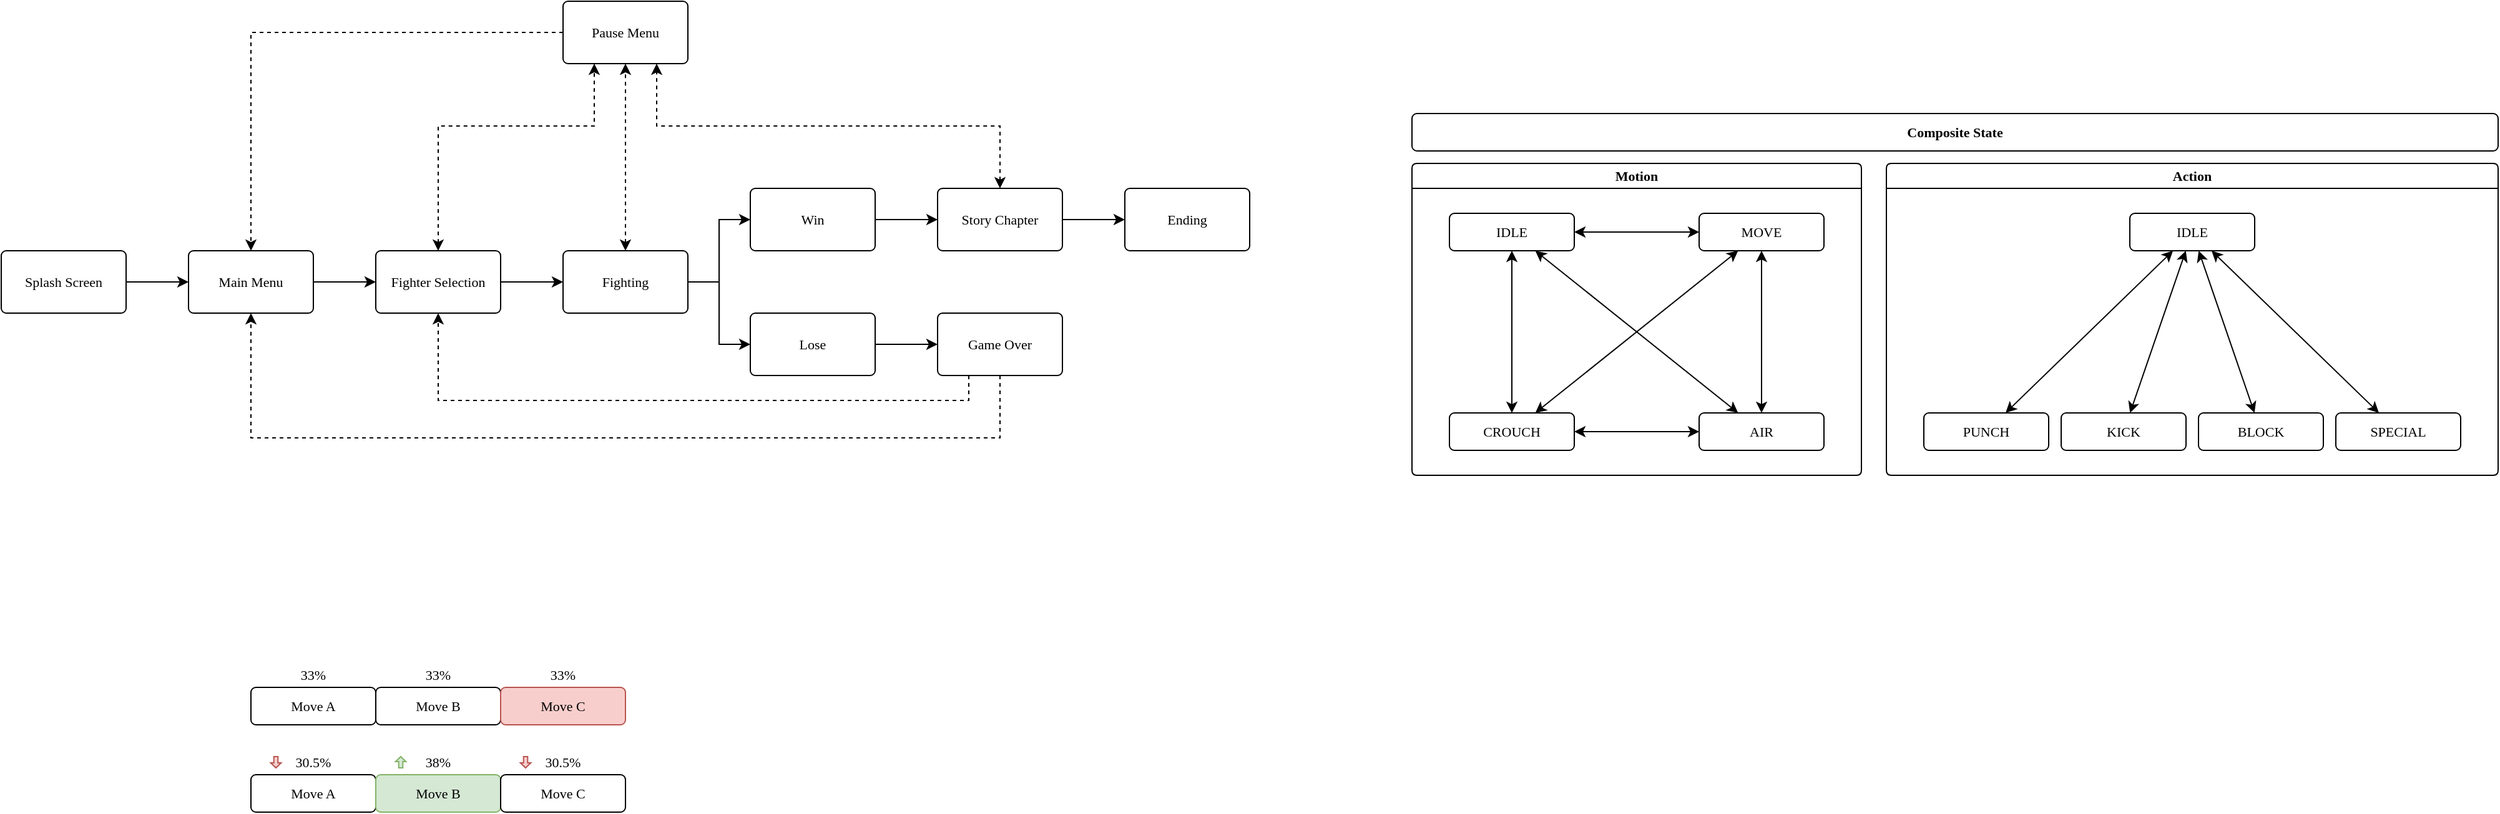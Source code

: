 <mxfile version="21.2.8" type="device" pages="2">
  <diagram name="Page-1" id="CTBWYjkH9Abmqp7yMKpI">
    <mxGraphModel dx="811" dy="480" grid="1" gridSize="10" guides="1" tooltips="1" connect="1" arrows="1" fold="1" page="0" pageScale="1" pageWidth="850" pageHeight="1100" math="0" shadow="0">
      <root>
        <mxCell id="0" />
        <mxCell id="1" parent="0" />
        <mxCell id="NXmBGqLFteDkFApl2UT1-11" value="" style="edgeStyle=orthogonalEdgeStyle;rounded=0;orthogonalLoop=1;jettySize=auto;html=1;" parent="1" source="NXmBGqLFteDkFApl2UT1-1" target="NXmBGqLFteDkFApl2UT1-2" edge="1">
          <mxGeometry relative="1" as="geometry" />
        </mxCell>
        <mxCell id="NXmBGqLFteDkFApl2UT1-1" value="Splash Screen" style="rounded=1;whiteSpace=wrap;html=1;fontFamily=Montserrat;fontSize=11;fontColor=default;absoluteArcSize=1;arcSize=8;fontSource=https%3A%2F%2Ffonts.googleapis.com%2Fcss%3Ffamily%3DMontserrat;" parent="1" vertex="1">
          <mxGeometry x="150" y="250" width="100" height="50" as="geometry" />
        </mxCell>
        <mxCell id="NXmBGqLFteDkFApl2UT1-12" value="" style="edgeStyle=orthogonalEdgeStyle;rounded=0;orthogonalLoop=1;jettySize=auto;html=1;" parent="1" source="NXmBGqLFteDkFApl2UT1-2" target="NXmBGqLFteDkFApl2UT1-3" edge="1">
          <mxGeometry relative="1" as="geometry" />
        </mxCell>
        <mxCell id="NXmBGqLFteDkFApl2UT1-2" value="Main Menu" style="rounded=1;whiteSpace=wrap;html=1;fontFamily=Montserrat;fontSize=11;fontColor=default;absoluteArcSize=1;arcSize=8;fontSource=https%3A%2F%2Ffonts.googleapis.com%2Fcss%3Ffamily%3DMontserrat;" parent="1" vertex="1">
          <mxGeometry x="300" y="250" width="100" height="50" as="geometry" />
        </mxCell>
        <mxCell id="NXmBGqLFteDkFApl2UT1-13" value="" style="edgeStyle=orthogonalEdgeStyle;rounded=0;orthogonalLoop=1;jettySize=auto;html=1;" parent="1" source="NXmBGqLFteDkFApl2UT1-3" target="NXmBGqLFteDkFApl2UT1-4" edge="1">
          <mxGeometry relative="1" as="geometry" />
        </mxCell>
        <mxCell id="NXmBGqLFteDkFApl2UT1-21" style="edgeStyle=orthogonalEdgeStyle;rounded=0;orthogonalLoop=1;jettySize=auto;html=1;exitX=0.5;exitY=0;exitDx=0;exitDy=0;startArrow=classic;startFill=1;dashed=1;entryX=0.25;entryY=1;entryDx=0;entryDy=0;" parent="1" source="NXmBGqLFteDkFApl2UT1-3" target="NXmBGqLFteDkFApl2UT1-10" edge="1">
          <mxGeometry relative="1" as="geometry">
            <Array as="points">
              <mxPoint x="500" y="150" />
              <mxPoint x="625" y="150" />
            </Array>
          </mxGeometry>
        </mxCell>
        <mxCell id="NXmBGqLFteDkFApl2UT1-3" value="Fighter Selection" style="rounded=1;whiteSpace=wrap;html=1;fontFamily=Montserrat;fontSize=11;fontColor=default;absoluteArcSize=1;arcSize=8;fontSource=https%3A%2F%2Ffonts.googleapis.com%2Fcss%3Ffamily%3DMontserrat;" parent="1" vertex="1">
          <mxGeometry x="450" y="250" width="100" height="50" as="geometry" />
        </mxCell>
        <mxCell id="NXmBGqLFteDkFApl2UT1-14" style="edgeStyle=orthogonalEdgeStyle;rounded=0;orthogonalLoop=1;jettySize=auto;html=1;" parent="1" source="NXmBGqLFteDkFApl2UT1-4" target="NXmBGqLFteDkFApl2UT1-5" edge="1">
          <mxGeometry relative="1" as="geometry" />
        </mxCell>
        <mxCell id="NXmBGqLFteDkFApl2UT1-15" style="edgeStyle=orthogonalEdgeStyle;rounded=0;orthogonalLoop=1;jettySize=auto;html=1;" parent="1" source="NXmBGqLFteDkFApl2UT1-4" target="NXmBGqLFteDkFApl2UT1-6" edge="1">
          <mxGeometry relative="1" as="geometry" />
        </mxCell>
        <mxCell id="NXmBGqLFteDkFApl2UT1-20" style="edgeStyle=orthogonalEdgeStyle;rounded=0;orthogonalLoop=1;jettySize=auto;html=1;startArrow=classic;startFill=1;dashed=1;" parent="1" source="NXmBGqLFteDkFApl2UT1-4" target="NXmBGqLFteDkFApl2UT1-10" edge="1">
          <mxGeometry relative="1" as="geometry" />
        </mxCell>
        <mxCell id="NXmBGqLFteDkFApl2UT1-4" value="Fighting" style="rounded=1;whiteSpace=wrap;html=1;fontFamily=Montserrat;fontSize=11;fontColor=default;absoluteArcSize=1;arcSize=8;fontSource=https%3A%2F%2Ffonts.googleapis.com%2Fcss%3Ffamily%3DMontserrat;" parent="1" vertex="1">
          <mxGeometry x="600" y="250" width="100" height="50" as="geometry" />
        </mxCell>
        <mxCell id="NXmBGqLFteDkFApl2UT1-16" style="edgeStyle=orthogonalEdgeStyle;rounded=0;orthogonalLoop=1;jettySize=auto;html=1;" parent="1" source="NXmBGqLFteDkFApl2UT1-5" target="NXmBGqLFteDkFApl2UT1-7" edge="1">
          <mxGeometry relative="1" as="geometry" />
        </mxCell>
        <mxCell id="NXmBGqLFteDkFApl2UT1-5" value="Win" style="rounded=1;whiteSpace=wrap;html=1;fontFamily=Montserrat;fontSize=11;fontColor=default;absoluteArcSize=1;arcSize=8;fontSource=https%3A%2F%2Ffonts.googleapis.com%2Fcss%3Ffamily%3DMontserrat;" parent="1" vertex="1">
          <mxGeometry x="750" y="200" width="100" height="50" as="geometry" />
        </mxCell>
        <mxCell id="NXmBGqLFteDkFApl2UT1-17" value="" style="edgeStyle=orthogonalEdgeStyle;rounded=0;orthogonalLoop=1;jettySize=auto;html=1;" parent="1" source="NXmBGqLFteDkFApl2UT1-6" target="NXmBGqLFteDkFApl2UT1-8" edge="1">
          <mxGeometry relative="1" as="geometry" />
        </mxCell>
        <mxCell id="NXmBGqLFteDkFApl2UT1-6" value="Lose" style="rounded=1;whiteSpace=wrap;html=1;fontFamily=Montserrat;fontSize=11;fontColor=default;absoluteArcSize=1;arcSize=8;fontSource=https%3A%2F%2Ffonts.googleapis.com%2Fcss%3Ffamily%3DMontserrat;" parent="1" vertex="1">
          <mxGeometry x="750" y="300" width="100" height="50" as="geometry" />
        </mxCell>
        <mxCell id="NXmBGqLFteDkFApl2UT1-18" value="" style="edgeStyle=orthogonalEdgeStyle;rounded=0;orthogonalLoop=1;jettySize=auto;html=1;" parent="1" source="NXmBGqLFteDkFApl2UT1-7" target="NXmBGqLFteDkFApl2UT1-9" edge="1">
          <mxGeometry relative="1" as="geometry" />
        </mxCell>
        <mxCell id="NXmBGqLFteDkFApl2UT1-19" style="edgeStyle=orthogonalEdgeStyle;rounded=0;orthogonalLoop=1;jettySize=auto;html=1;exitX=0.5;exitY=0;exitDx=0;exitDy=0;startArrow=classic;startFill=1;dashed=1;entryX=0.75;entryY=1;entryDx=0;entryDy=0;" parent="1" source="NXmBGqLFteDkFApl2UT1-7" target="NXmBGqLFteDkFApl2UT1-10" edge="1">
          <mxGeometry relative="1" as="geometry" />
        </mxCell>
        <mxCell id="NXmBGqLFteDkFApl2UT1-7" value="Story Chapter" style="rounded=1;whiteSpace=wrap;html=1;fontFamily=Montserrat;fontSize=11;fontColor=default;absoluteArcSize=1;arcSize=8;fontSource=https%3A%2F%2Ffonts.googleapis.com%2Fcss%3Ffamily%3DMontserrat;" parent="1" vertex="1">
          <mxGeometry x="900" y="200" width="100" height="50" as="geometry" />
        </mxCell>
        <mxCell id="NXmBGqLFteDkFApl2UT1-23" style="edgeStyle=orthogonalEdgeStyle;rounded=0;orthogonalLoop=1;jettySize=auto;html=1;entryX=0.5;entryY=1;entryDx=0;entryDy=0;dashed=1;" parent="1" source="NXmBGqLFteDkFApl2UT1-8" target="NXmBGqLFteDkFApl2UT1-2" edge="1">
          <mxGeometry relative="1" as="geometry">
            <Array as="points">
              <mxPoint x="950" y="400" />
              <mxPoint x="350" y="400" />
            </Array>
          </mxGeometry>
        </mxCell>
        <mxCell id="NXmBGqLFteDkFApl2UT1-24" style="edgeStyle=orthogonalEdgeStyle;rounded=0;orthogonalLoop=1;jettySize=auto;html=1;entryX=0.5;entryY=1;entryDx=0;entryDy=0;exitX=0.25;exitY=1;exitDx=0;exitDy=0;dashed=1;" parent="1" source="NXmBGqLFteDkFApl2UT1-8" target="NXmBGqLFteDkFApl2UT1-3" edge="1">
          <mxGeometry relative="1" as="geometry" />
        </mxCell>
        <mxCell id="NXmBGqLFteDkFApl2UT1-8" value="Game Over" style="rounded=1;whiteSpace=wrap;html=1;fontFamily=Montserrat;fontSize=11;fontColor=default;absoluteArcSize=1;arcSize=8;fontSource=https%3A%2F%2Ffonts.googleapis.com%2Fcss%3Ffamily%3DMontserrat;" parent="1" vertex="1">
          <mxGeometry x="900" y="300" width="100" height="50" as="geometry" />
        </mxCell>
        <mxCell id="NXmBGqLFteDkFApl2UT1-9" value="Ending" style="rounded=1;whiteSpace=wrap;html=1;fontFamily=Montserrat;fontSize=11;fontColor=default;absoluteArcSize=1;arcSize=8;fontSource=https%3A%2F%2Ffonts.googleapis.com%2Fcss%3Ffamily%3DMontserrat;" parent="1" vertex="1">
          <mxGeometry x="1050" y="200" width="100" height="50" as="geometry" />
        </mxCell>
        <mxCell id="NXmBGqLFteDkFApl2UT1-22" style="edgeStyle=orthogonalEdgeStyle;rounded=0;orthogonalLoop=1;jettySize=auto;html=1;dashed=1;" parent="1" source="NXmBGqLFteDkFApl2UT1-10" target="NXmBGqLFteDkFApl2UT1-2" edge="1">
          <mxGeometry relative="1" as="geometry" />
        </mxCell>
        <mxCell id="NXmBGqLFteDkFApl2UT1-10" value="Pause Menu" style="rounded=1;whiteSpace=wrap;html=1;fontFamily=Montserrat;fontSize=11;fontColor=default;absoluteArcSize=1;arcSize=8;fontSource=https%3A%2F%2Ffonts.googleapis.com%2Fcss%3Ffamily%3DMontserrat;" parent="1" vertex="1">
          <mxGeometry x="600" y="50" width="100" height="50" as="geometry" />
        </mxCell>
        <mxCell id="NXmBGqLFteDkFApl2UT1-39" value="Move A" style="rounded=1;whiteSpace=wrap;html=1;fontFamily=Montserrat;fontSize=11;fontColor=default;absoluteArcSize=1;arcSize=8;fontSource=https%3A%2F%2Ffonts.googleapis.com%2Fcss%3Ffamily%3DMontserrat;" parent="1" vertex="1">
          <mxGeometry x="350" y="600" width="100" height="30" as="geometry" />
        </mxCell>
        <mxCell id="NXmBGqLFteDkFApl2UT1-40" value="Move B" style="rounded=1;whiteSpace=wrap;html=1;fontFamily=Montserrat;fontSize=11;fontColor=default;absoluteArcSize=1;arcSize=8;fontSource=https%3A%2F%2Ffonts.googleapis.com%2Fcss%3Ffamily%3DMontserrat;" parent="1" vertex="1">
          <mxGeometry x="450" y="600" width="100" height="30" as="geometry" />
        </mxCell>
        <mxCell id="NXmBGqLFteDkFApl2UT1-41" value="Move C" style="rounded=1;whiteSpace=wrap;html=1;fontFamily=Montserrat;fontSize=11;absoluteArcSize=1;arcSize=8;fontSource=https%3A%2F%2Ffonts.googleapis.com%2Fcss%3Ffamily%3DMontserrat;fillColor=#f8cecc;strokeColor=#b85450;" parent="1" vertex="1">
          <mxGeometry x="550" y="600" width="100" height="30" as="geometry" />
        </mxCell>
        <mxCell id="NXmBGqLFteDkFApl2UT1-43" value="33%" style="rounded=1;whiteSpace=wrap;html=1;fontFamily=Montserrat;fontSize=11;fontColor=default;absoluteArcSize=1;arcSize=8;fontSource=https%3A%2F%2Ffonts.googleapis.com%2Fcss%3Ffamily%3DMontserrat;strokeColor=none;fillColor=none;" parent="1" vertex="1">
          <mxGeometry x="370" y="580" width="60" height="20" as="geometry" />
        </mxCell>
        <mxCell id="NXmBGqLFteDkFApl2UT1-44" value="33%" style="rounded=1;whiteSpace=wrap;html=1;fontFamily=Montserrat;fontSize=11;fontColor=default;absoluteArcSize=1;arcSize=8;fontSource=https%3A%2F%2Ffonts.googleapis.com%2Fcss%3Ffamily%3DMontserrat;strokeColor=none;fillColor=none;" parent="1" vertex="1">
          <mxGeometry x="470" y="580" width="60" height="20" as="geometry" />
        </mxCell>
        <mxCell id="NXmBGqLFteDkFApl2UT1-45" value="33%" style="rounded=1;whiteSpace=wrap;html=1;fontFamily=Montserrat;fontSize=11;fontColor=default;absoluteArcSize=1;arcSize=8;fontSource=https%3A%2F%2Ffonts.googleapis.com%2Fcss%3Ffamily%3DMontserrat;strokeColor=none;fillColor=none;" parent="1" vertex="1">
          <mxGeometry x="570" y="580" width="60" height="20" as="geometry" />
        </mxCell>
        <mxCell id="NXmBGqLFteDkFApl2UT1-46" value="Move A" style="rounded=1;whiteSpace=wrap;html=1;fontFamily=Montserrat;fontSize=11;fontColor=default;absoluteArcSize=1;arcSize=8;fontSource=https%3A%2F%2Ffonts.googleapis.com%2Fcss%3Ffamily%3DMontserrat;" parent="1" vertex="1">
          <mxGeometry x="350" y="670" width="100" height="30" as="geometry" />
        </mxCell>
        <mxCell id="NXmBGqLFteDkFApl2UT1-47" value="Move B" style="rounded=1;whiteSpace=wrap;html=1;fontFamily=Montserrat;fontSize=11;absoluteArcSize=1;arcSize=8;fontSource=https%3A%2F%2Ffonts.googleapis.com%2Fcss%3Ffamily%3DMontserrat;fillColor=#d5e8d4;strokeColor=#82b366;" parent="1" vertex="1">
          <mxGeometry x="450" y="670" width="100" height="30" as="geometry" />
        </mxCell>
        <mxCell id="NXmBGqLFteDkFApl2UT1-48" value="Move C" style="rounded=1;whiteSpace=wrap;html=1;fontFamily=Montserrat;fontSize=11;fontColor=default;absoluteArcSize=1;arcSize=8;fontSource=https%3A%2F%2Ffonts.googleapis.com%2Fcss%3Ffamily%3DMontserrat;" parent="1" vertex="1">
          <mxGeometry x="550" y="670" width="100" height="30" as="geometry" />
        </mxCell>
        <mxCell id="NXmBGqLFteDkFApl2UT1-49" value="30.5%" style="rounded=1;whiteSpace=wrap;html=1;fontFamily=Montserrat;fontSize=11;fontColor=default;absoluteArcSize=1;arcSize=8;fontSource=https%3A%2F%2Ffonts.googleapis.com%2Fcss%3Ffamily%3DMontserrat;strokeColor=none;fillColor=none;" parent="1" vertex="1">
          <mxGeometry x="380" y="650" width="40" height="20" as="geometry" />
        </mxCell>
        <mxCell id="NXmBGqLFteDkFApl2UT1-50" value="38%" style="rounded=1;whiteSpace=wrap;html=1;fontFamily=Montserrat;fontSize=11;fontColor=default;absoluteArcSize=1;arcSize=8;fontSource=https%3A%2F%2Ffonts.googleapis.com%2Fcss%3Ffamily%3DMontserrat;strokeColor=none;fillColor=none;" parent="1" vertex="1">
          <mxGeometry x="480" y="650" width="40" height="20" as="geometry" />
        </mxCell>
        <mxCell id="NXmBGqLFteDkFApl2UT1-51" value="30.5%" style="rounded=1;whiteSpace=wrap;html=1;fontFamily=Montserrat;fontSize=11;fontColor=default;absoluteArcSize=1;arcSize=8;fontSource=https%3A%2F%2Ffonts.googleapis.com%2Fcss%3Ffamily%3DMontserrat;strokeColor=none;fillColor=none;" parent="1" vertex="1">
          <mxGeometry x="580" y="650" width="40" height="20" as="geometry" />
        </mxCell>
        <mxCell id="NXmBGqLFteDkFApl2UT1-52" value="" style="shape=flexArrow;endArrow=classic;html=1;rounded=0;width=3.302;endSize=1.003;endWidth=4.004;fillColor=#f8cecc;strokeColor=#b85450;" parent="1" edge="1">
          <mxGeometry width="50" height="50" relative="1" as="geometry">
            <mxPoint x="370" y="655" as="sourcePoint" />
            <mxPoint x="370" y="665" as="targetPoint" />
          </mxGeometry>
        </mxCell>
        <mxCell id="NXmBGqLFteDkFApl2UT1-53" value="" style="shape=flexArrow;endArrow=classic;html=1;rounded=0;width=3.302;endSize=1.003;endWidth=4.004;fillColor=#d5e8d4;strokeColor=#82b366;" parent="1" edge="1">
          <mxGeometry width="50" height="50" relative="1" as="geometry">
            <mxPoint x="470" y="665" as="sourcePoint" />
            <mxPoint x="470" y="655" as="targetPoint" />
          </mxGeometry>
        </mxCell>
        <mxCell id="NXmBGqLFteDkFApl2UT1-54" value="" style="shape=flexArrow;endArrow=classic;html=1;rounded=0;width=3.302;endSize=1.003;endWidth=4.004;fillColor=#f8cecc;strokeColor=#b85450;" parent="1" edge="1">
          <mxGeometry width="50" height="50" relative="1" as="geometry">
            <mxPoint x="570" y="655" as="sourcePoint" />
            <mxPoint x="570" y="665" as="targetPoint" />
          </mxGeometry>
        </mxCell>
        <mxCell id="tE8vWqeYcLN2fXK-cDMw-11" value="Motion" style="swimlane;whiteSpace=wrap;html=1;fontFamily=Montserrat;fontSize=11;rounded=1;absoluteArcSize=1;arcSize=8;fontSource=https%3A%2F%2Ffonts.googleapis.com%2Fcss%3Ffamily%3DMontserrat;collapsible=0;startSize=20;fontColor=default;" parent="1" vertex="1">
          <mxGeometry x="1280" y="180" width="360" height="250" as="geometry" />
        </mxCell>
        <mxCell id="tE8vWqeYcLN2fXK-cDMw-19" style="edgeStyle=none;shape=connector;rounded=0;orthogonalLoop=1;jettySize=auto;html=1;labelBackgroundColor=default;strokeColor=default;fontFamily=Helvetica;fontSize=11;fontColor=default;endArrow=classic;startArrow=classic;startFill=1;" parent="tE8vWqeYcLN2fXK-cDMw-11" source="tE8vWqeYcLN2fXK-cDMw-1" target="tE8vWqeYcLN2fXK-cDMw-18" edge="1">
          <mxGeometry relative="1" as="geometry" />
        </mxCell>
        <mxCell id="tE8vWqeYcLN2fXK-cDMw-1" value="IDLE" style="rounded=1;whiteSpace=wrap;html=1;fontFamily=Montserrat;fontSize=11;fontColor=default;absoluteArcSize=1;arcSize=8;fontSource=https%3A%2F%2Ffonts.googleapis.com%2Fcss%3Ffamily%3DMontserrat;" parent="tE8vWqeYcLN2fXK-cDMw-11" vertex="1">
          <mxGeometry x="30" y="40" width="100" height="30" as="geometry" />
        </mxCell>
        <mxCell id="tE8vWqeYcLN2fXK-cDMw-21" style="edgeStyle=none;shape=connector;rounded=0;orthogonalLoop=1;jettySize=auto;html=1;labelBackgroundColor=default;strokeColor=default;fontFamily=Helvetica;fontSize=11;fontColor=default;endArrow=classic;startArrow=classic;startFill=1;" parent="tE8vWqeYcLN2fXK-cDMw-11" source="tE8vWqeYcLN2fXK-cDMw-3" target="tE8vWqeYcLN2fXK-cDMw-18" edge="1">
          <mxGeometry relative="1" as="geometry" />
        </mxCell>
        <mxCell id="tE8vWqeYcLN2fXK-cDMw-3" value="AIR" style="rounded=1;whiteSpace=wrap;html=1;fontFamily=Montserrat;fontSize=11;fontColor=default;absoluteArcSize=1;arcSize=8;fontSource=https%3A%2F%2Ffonts.googleapis.com%2Fcss%3Ffamily%3DMontserrat;" parent="tE8vWqeYcLN2fXK-cDMw-11" vertex="1">
          <mxGeometry x="230" y="200" width="100" height="30" as="geometry" />
        </mxCell>
        <mxCell id="tE8vWqeYcLN2fXK-cDMw-4" value="" style="rounded=0;orthogonalLoop=1;jettySize=auto;html=1;startArrow=classic;startFill=1;fontFamily=Montserrat;fontSource=https%3A%2F%2Ffonts.googleapis.com%2Fcss%3Ffamily%3DMontserrat;" parent="tE8vWqeYcLN2fXK-cDMw-11" source="tE8vWqeYcLN2fXK-cDMw-1" target="tE8vWqeYcLN2fXK-cDMw-3" edge="1">
          <mxGeometry relative="1" as="geometry" />
        </mxCell>
        <mxCell id="tE8vWqeYcLN2fXK-cDMw-20" style="edgeStyle=none;shape=connector;rounded=0;orthogonalLoop=1;jettySize=auto;html=1;labelBackgroundColor=default;strokeColor=default;fontFamily=Helvetica;fontSize=11;fontColor=default;endArrow=classic;startArrow=classic;startFill=1;" parent="tE8vWqeYcLN2fXK-cDMw-11" source="tE8vWqeYcLN2fXK-cDMw-2" target="tE8vWqeYcLN2fXK-cDMw-18" edge="1">
          <mxGeometry relative="1" as="geometry" />
        </mxCell>
        <mxCell id="tE8vWqeYcLN2fXK-cDMw-2" value="MOVE" style="rounded=1;whiteSpace=wrap;html=1;fontFamily=Montserrat;fontSize=11;fontColor=default;absoluteArcSize=1;arcSize=8;fontSource=https%3A%2F%2Ffonts.googleapis.com%2Fcss%3Ffamily%3DMontserrat;" parent="tE8vWqeYcLN2fXK-cDMw-11" vertex="1">
          <mxGeometry x="230" y="40" width="100" height="30" as="geometry" />
        </mxCell>
        <mxCell id="tE8vWqeYcLN2fXK-cDMw-5" value="" style="edgeStyle=none;shape=connector;rounded=0;orthogonalLoop=1;jettySize=auto;html=1;labelBackgroundColor=default;strokeColor=default;fontFamily=Montserrat;fontSize=11;fontColor=default;endArrow=classic;startArrow=classic;startFill=1;fontSource=https%3A%2F%2Ffonts.googleapis.com%2Fcss%3Ffamily%3DMontserrat;" parent="tE8vWqeYcLN2fXK-cDMw-11" source="tE8vWqeYcLN2fXK-cDMw-1" target="tE8vWqeYcLN2fXK-cDMw-2" edge="1">
          <mxGeometry relative="1" as="geometry" />
        </mxCell>
        <mxCell id="tE8vWqeYcLN2fXK-cDMw-6" value="" style="edgeStyle=none;shape=connector;rounded=0;orthogonalLoop=1;jettySize=auto;html=1;labelBackgroundColor=default;strokeColor=default;fontFamily=Montserrat;fontSize=11;fontColor=default;endArrow=classic;startArrow=classic;startFill=1;fontSource=https%3A%2F%2Ffonts.googleapis.com%2Fcss%3Ffamily%3DMontserrat;" parent="tE8vWqeYcLN2fXK-cDMw-11" source="tE8vWqeYcLN2fXK-cDMw-2" target="tE8vWqeYcLN2fXK-cDMw-3" edge="1">
          <mxGeometry relative="1" as="geometry" />
        </mxCell>
        <mxCell id="tE8vWqeYcLN2fXK-cDMw-18" value="CROUCH" style="rounded=1;whiteSpace=wrap;html=1;fontFamily=Montserrat;fontSize=11;fontColor=default;absoluteArcSize=1;arcSize=8;fontSource=https%3A%2F%2Ffonts.googleapis.com%2Fcss%3Ffamily%3DMontserrat;" parent="tE8vWqeYcLN2fXK-cDMw-11" vertex="1">
          <mxGeometry x="30" y="200" width="100" height="30" as="geometry" />
        </mxCell>
        <mxCell id="tE8vWqeYcLN2fXK-cDMw-12" value="Action" style="swimlane;whiteSpace=wrap;html=1;fontFamily=Montserrat;fontSize=11;rounded=1;absoluteArcSize=1;arcSize=8;fontSource=https%3A%2F%2Ffonts.googleapis.com%2Fcss%3Ffamily%3DMontserrat;collapsible=0;startSize=20;fontColor=default;" parent="1" vertex="1">
          <mxGeometry x="1660" y="180" width="490" height="250" as="geometry" />
        </mxCell>
        <mxCell id="d72ieR7CREOGft7qga0i-1" style="rounded=0;orthogonalLoop=1;jettySize=auto;html=1;startArrow=classic;startFill=1;" edge="1" parent="tE8vWqeYcLN2fXK-cDMw-12" source="tE8vWqeYcLN2fXK-cDMw-10" target="tE8vWqeYcLN2fXK-cDMw-13">
          <mxGeometry relative="1" as="geometry" />
        </mxCell>
        <mxCell id="d72ieR7CREOGft7qga0i-2" style="rounded=0;orthogonalLoop=1;jettySize=auto;html=1;startArrow=classic;startFill=1;" edge="1" parent="tE8vWqeYcLN2fXK-cDMw-12" source="tE8vWqeYcLN2fXK-cDMw-10" target="tE8vWqeYcLN2fXK-cDMw-14">
          <mxGeometry relative="1" as="geometry" />
        </mxCell>
        <mxCell id="d72ieR7CREOGft7qga0i-3" style="rounded=0;orthogonalLoop=1;jettySize=auto;html=1;startArrow=classic;startFill=1;" edge="1" parent="tE8vWqeYcLN2fXK-cDMw-12" source="tE8vWqeYcLN2fXK-cDMw-10" target="tE8vWqeYcLN2fXK-cDMw-16">
          <mxGeometry relative="1" as="geometry" />
        </mxCell>
        <mxCell id="d72ieR7CREOGft7qga0i-4" style="rounded=0;orthogonalLoop=1;jettySize=auto;html=1;startArrow=classic;startFill=1;" edge="1" parent="tE8vWqeYcLN2fXK-cDMw-12" source="tE8vWqeYcLN2fXK-cDMw-10" target="tE8vWqeYcLN2fXK-cDMw-15">
          <mxGeometry relative="1" as="geometry" />
        </mxCell>
        <mxCell id="tE8vWqeYcLN2fXK-cDMw-10" value="IDLE" style="rounded=1;whiteSpace=wrap;html=1;fontFamily=Montserrat;fontSize=11;fontColor=default;absoluteArcSize=1;arcSize=8;fontSource=https%3A%2F%2Ffonts.googleapis.com%2Fcss%3Ffamily%3DMontserrat;" parent="tE8vWqeYcLN2fXK-cDMw-12" vertex="1">
          <mxGeometry x="195" y="40" width="100" height="30" as="geometry" />
        </mxCell>
        <mxCell id="tE8vWqeYcLN2fXK-cDMw-13" value="PUNCH" style="rounded=1;whiteSpace=wrap;html=1;fontFamily=Montserrat;fontSize=11;fontColor=default;absoluteArcSize=1;arcSize=8;fontSource=https%3A%2F%2Ffonts.googleapis.com%2Fcss%3Ffamily%3DMontserrat;" parent="tE8vWqeYcLN2fXK-cDMw-12" vertex="1">
          <mxGeometry x="30" y="200" width="100" height="30" as="geometry" />
        </mxCell>
        <mxCell id="tE8vWqeYcLN2fXK-cDMw-14" value="KICK" style="rounded=1;whiteSpace=wrap;html=1;fontFamily=Montserrat;fontSize=11;fontColor=default;absoluteArcSize=1;arcSize=8;fontSource=https%3A%2F%2Ffonts.googleapis.com%2Fcss%3Ffamily%3DMontserrat;" parent="tE8vWqeYcLN2fXK-cDMw-12" vertex="1">
          <mxGeometry x="140" y="200" width="100" height="30" as="geometry" />
        </mxCell>
        <mxCell id="tE8vWqeYcLN2fXK-cDMw-15" value="SPECIAL" style="rounded=1;whiteSpace=wrap;html=1;fontFamily=Montserrat;fontSize=11;fontColor=default;absoluteArcSize=1;arcSize=8;fontSource=https%3A%2F%2Ffonts.googleapis.com%2Fcss%3Ffamily%3DMontserrat;" parent="tE8vWqeYcLN2fXK-cDMw-12" vertex="1">
          <mxGeometry x="360" y="200" width="100" height="30" as="geometry" />
        </mxCell>
        <mxCell id="tE8vWqeYcLN2fXK-cDMw-16" value="BLOCK" style="rounded=1;whiteSpace=wrap;html=1;fontFamily=Montserrat;fontSize=11;fontColor=default;absoluteArcSize=1;arcSize=8;fontSource=https%3A%2F%2Ffonts.googleapis.com%2Fcss%3Ffamily%3DMontserrat;" parent="tE8vWqeYcLN2fXK-cDMw-12" vertex="1">
          <mxGeometry x="250" y="200" width="100" height="30" as="geometry" />
        </mxCell>
        <mxCell id="tE8vWqeYcLN2fXK-cDMw-23" value="&lt;b&gt;Composite State&lt;/b&gt;" style="rounded=1;whiteSpace=wrap;html=1;fontFamily=Montserrat;fontSize=11;fontColor=default;absoluteArcSize=1;arcSize=8;fontSource=https%3A%2F%2Ffonts.googleapis.com%2Fcss%3Ffamily%3DMontserrat;" parent="1" vertex="1">
          <mxGeometry x="1280" y="140" width="870" height="30" as="geometry" />
        </mxCell>
      </root>
    </mxGraphModel>
  </diagram>
  <diagram id="kOgyepzWrUUTlru464JL" name="Page-2">
    <mxGraphModel dx="579" dy="179" grid="1" gridSize="10" guides="1" tooltips="1" connect="1" arrows="1" fold="1" page="0" pageScale="1" pageWidth="850" pageHeight="1100" math="0" shadow="0">
      <root>
        <mxCell id="0" />
        <mxCell id="1" parent="0" />
        <mxCell id="OmsiHG7BUSMEmbBhBMmo-1" value="" style="rounded=1;whiteSpace=wrap;html=1;arcSize=50;fillColor=#f8cecc;strokeColor=#b85450;" parent="1" vertex="1">
          <mxGeometry x="750" y="600" width="50" height="100" as="geometry" />
        </mxCell>
        <mxCell id="OmsiHG7BUSMEmbBhBMmo-2" value="" style="rounded=1;whiteSpace=wrap;html=1;arcSize=50;fillColor=#dae8fc;strokeColor=#6c8ebf;" parent="1" vertex="1">
          <mxGeometry x="1050" y="600" width="50" height="100" as="geometry" />
        </mxCell>
        <mxCell id="Qe2k9ppKxSk8e5GIPRgv-1" value="standoffishness" style="rounded=1;whiteSpace=wrap;html=1;fontFamily=Montserrat;fontSize=11;fontColor=default;absoluteArcSize=1;arcSize=8;fontSource=https%3A%2F%2Ffonts.googleapis.com%2Fcss%3Ffamily%3DMontserrat;" vertex="1" parent="1">
          <mxGeometry x="1150" y="550" width="150" height="30" as="geometry" />
        </mxCell>
        <mxCell id="Qe2k9ppKxSk8e5GIPRgv-2" value="aggressiveness" style="rounded=1;whiteSpace=wrap;html=1;fontFamily=Montserrat;fontSize=11;fontColor=default;absoluteArcSize=1;arcSize=8;fontSource=https%3A%2F%2Ffonts.googleapis.com%2Fcss%3Ffamily%3DMontserrat;" vertex="1" parent="1">
          <mxGeometry x="1150" y="590" width="150" height="30" as="geometry" />
        </mxCell>
        <mxCell id="Qe2k9ppKxSk8e5GIPRgv-3" value="defensiveness" style="rounded=1;whiteSpace=wrap;html=1;fontFamily=Montserrat;fontSize=11;fontColor=default;absoluteArcSize=1;arcSize=8;fontSource=https%3A%2F%2Ffonts.googleapis.com%2Fcss%3Ffamily%3DMontserrat;" vertex="1" parent="1">
          <mxGeometry x="1150" y="630" width="150" height="30" as="geometry" />
        </mxCell>
        <mxCell id="Qe2k9ppKxSk8e5GIPRgv-4" value="jumpiness" style="rounded=1;whiteSpace=wrap;html=1;fontFamily=Montserrat;fontSize=11;fontColor=default;absoluteArcSize=1;arcSize=8;fontSource=https%3A%2F%2Ffonts.googleapis.com%2Fcss%3Ffamily%3DMontserrat;" vertex="1" parent="1">
          <mxGeometry x="1150" y="670" width="150" height="30" as="geometry" />
        </mxCell>
      </root>
    </mxGraphModel>
  </diagram>
</mxfile>
